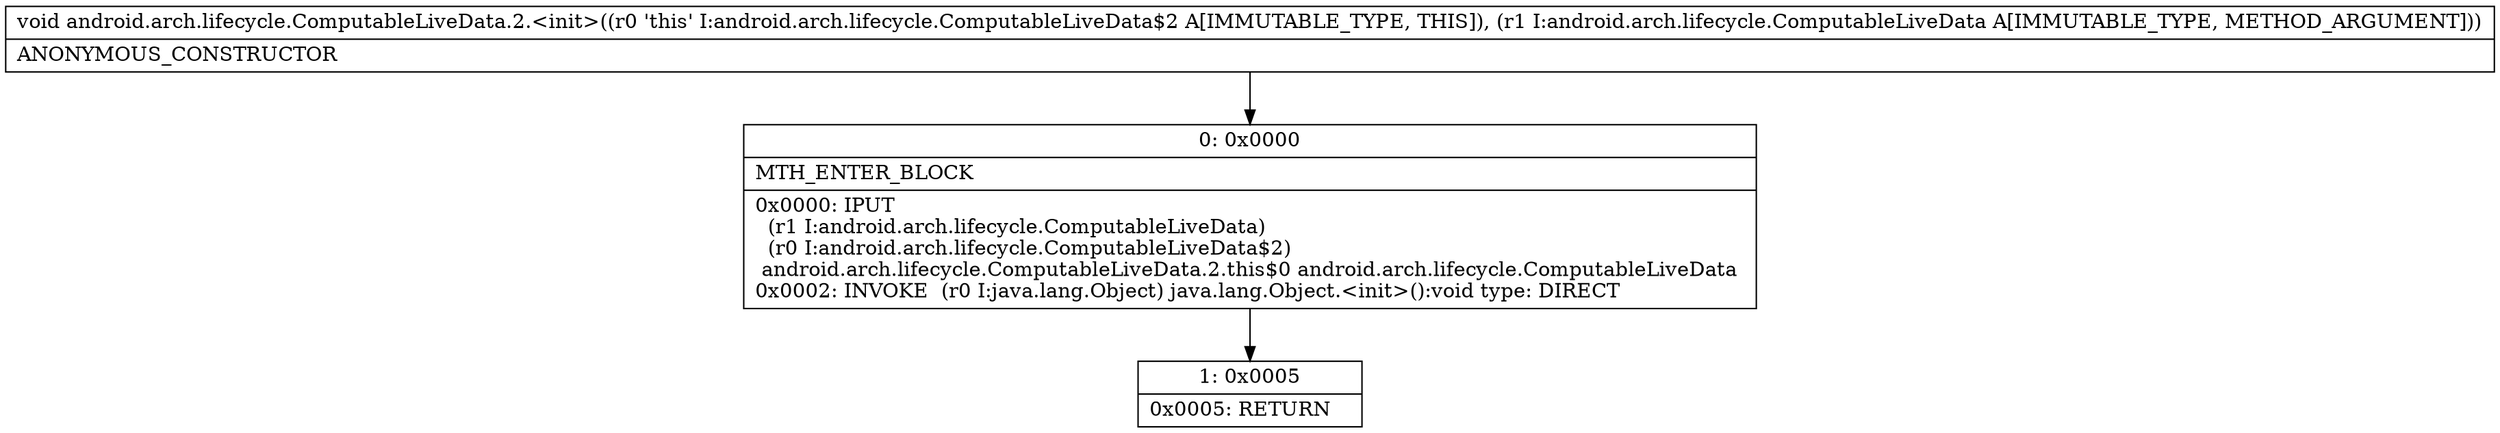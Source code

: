 digraph "CFG forandroid.arch.lifecycle.ComputableLiveData.2.\<init\>(Landroid\/arch\/lifecycle\/ComputableLiveData;)V" {
Node_0 [shape=record,label="{0\:\ 0x0000|MTH_ENTER_BLOCK\l|0x0000: IPUT  \l  (r1 I:android.arch.lifecycle.ComputableLiveData)\l  (r0 I:android.arch.lifecycle.ComputableLiveData$2)\l android.arch.lifecycle.ComputableLiveData.2.this$0 android.arch.lifecycle.ComputableLiveData \l0x0002: INVOKE  (r0 I:java.lang.Object) java.lang.Object.\<init\>():void type: DIRECT \l}"];
Node_1 [shape=record,label="{1\:\ 0x0005|0x0005: RETURN   \l}"];
MethodNode[shape=record,label="{void android.arch.lifecycle.ComputableLiveData.2.\<init\>((r0 'this' I:android.arch.lifecycle.ComputableLiveData$2 A[IMMUTABLE_TYPE, THIS]), (r1 I:android.arch.lifecycle.ComputableLiveData A[IMMUTABLE_TYPE, METHOD_ARGUMENT]))  | ANONYMOUS_CONSTRUCTOR\l}"];
MethodNode -> Node_0;
Node_0 -> Node_1;
}

